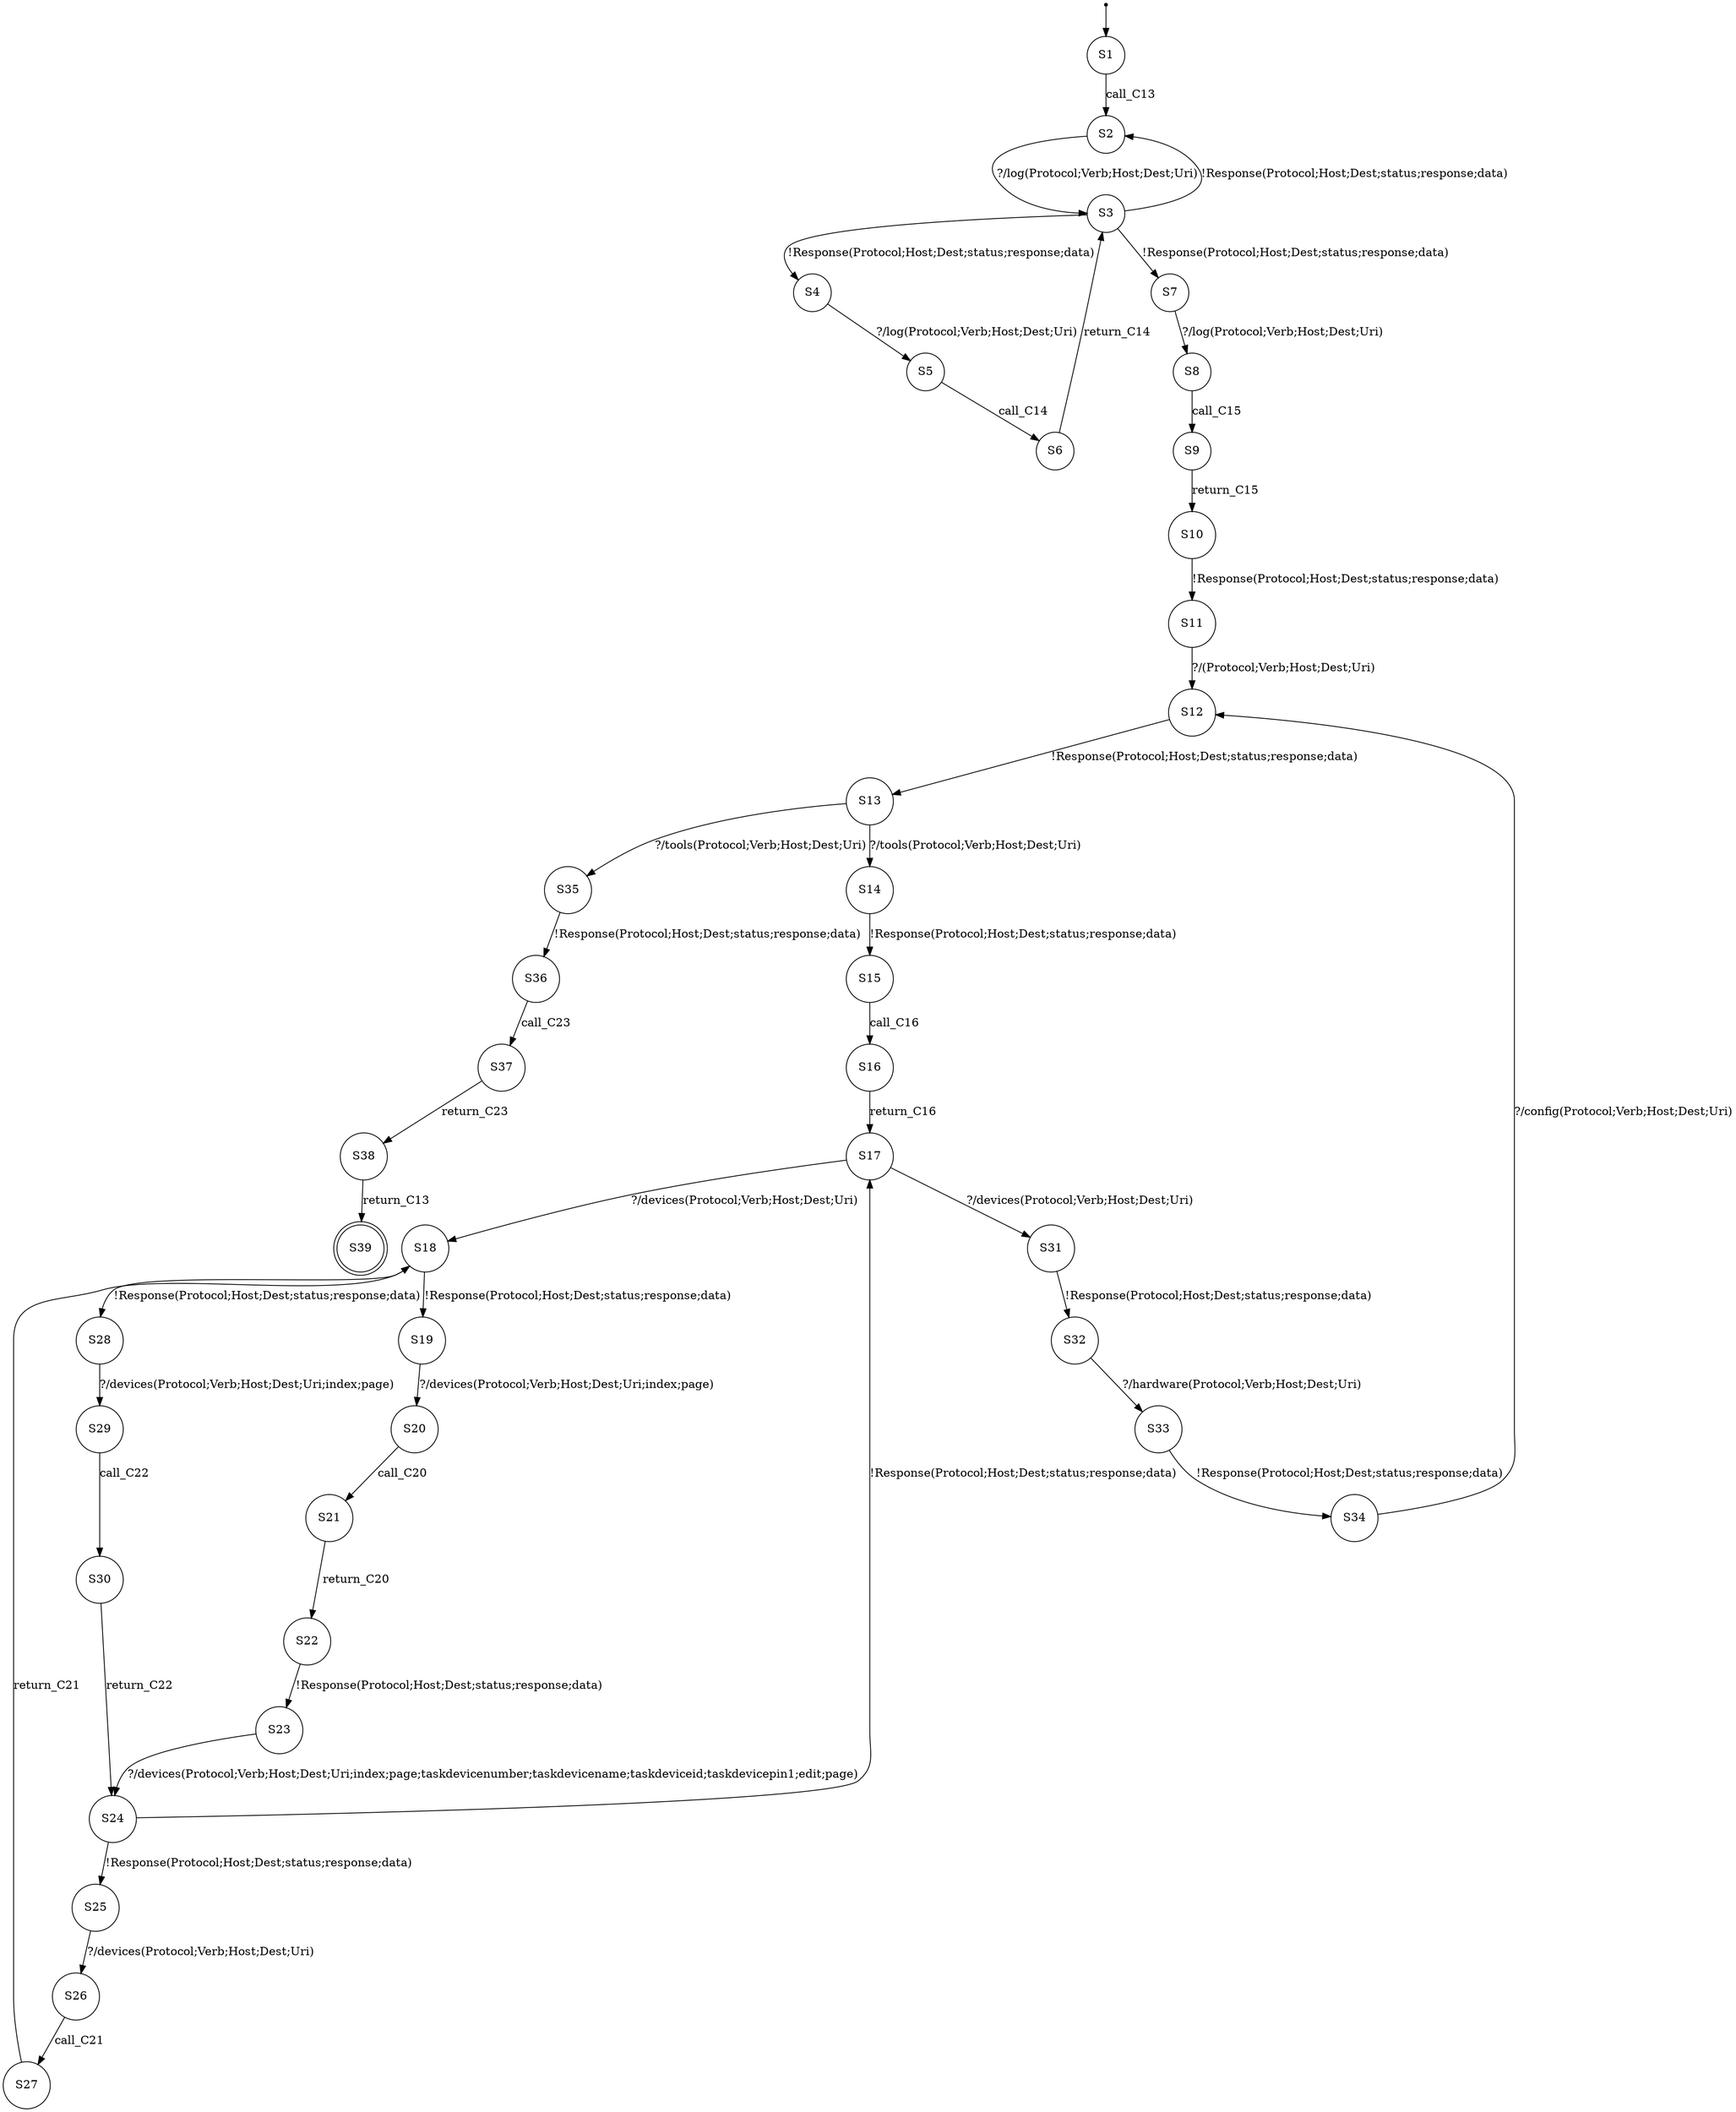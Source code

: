 digraph LTS {
S00[shape=point]
S1[label=S1,shape=circle];
S2[label=S2,shape=circle];
S3[label=S3,shape=circle];
S4[label=S4,shape=circle];
S5[label=S5,shape=circle];
S6[label=S6,shape=circle];
S7[label=S7,shape=circle];
S8[label=S8,shape=circle];
S9[label=S9,shape=circle];
S10[label=S10,shape=circle];
S11[label=S11,shape=circle];
S12[label=S12,shape=circle];
S13[label=S13,shape=circle];
S14[label=S14,shape=circle];
S15[label=S15,shape=circle];
S16[label=S16,shape=circle];
S17[label=S17,shape=circle];
S18[label=S18,shape=circle];
S19[label=S19,shape=circle];
S20[label=S20,shape=circle];
S21[label=S21,shape=circle];
S22[label=S22,shape=circle];
S23[label=S23,shape=circle];
S24[label=S24,shape=circle];
S25[label=S25,shape=circle];
S26[label=S26,shape=circle];
S27[label=S27,shape=circle];
S28[label=S28,shape=circle];
S29[label=S29,shape=circle];
S30[label=S30,shape=circle];
S31[label=S31,shape=circle];
S32[label=S32,shape=circle];
S33[label=S33,shape=circle];
S34[label=S34,shape=circle];
S35[label=S35,shape=circle];
S36[label=S36,shape=circle];
S37[label=S37,shape=circle];
S38[label=S38,shape=circle];
S39[label=S39,shape=doublecircle];
S00 -> S1
S1 -> S2[label ="call_C13"];
S2 -> S3[label ="?/log(Protocol;Verb;Host;Dest;Uri)"];
S3 -> S2[label ="!Response(Protocol;Host;Dest;status;response;data)"];
S3 -> S4[label ="!Response(Protocol;Host;Dest;status;response;data)"];
S3 -> S7[label ="!Response(Protocol;Host;Dest;status;response;data)"];
S4 -> S5[label ="?/log(Protocol;Verb;Host;Dest;Uri)"];
S5 -> S6[label ="call_C14"];
S6 -> S3[label ="return_C14"];
S7 -> S8[label ="?/log(Protocol;Verb;Host;Dest;Uri)"];
S8 -> S9[label ="call_C15"];
S9 -> S10[label ="return_C15"];
S10 -> S11[label ="!Response(Protocol;Host;Dest;status;response;data)"];
S11 -> S12[label ="?/(Protocol;Verb;Host;Dest;Uri)"];
S12 -> S13[label ="!Response(Protocol;Host;Dest;status;response;data)"];
S13 -> S14[label ="?/tools(Protocol;Verb;Host;Dest;Uri)"];
S13 -> S35[label ="?/tools(Protocol;Verb;Host;Dest;Uri)"];
S14 -> S15[label ="!Response(Protocol;Host;Dest;status;response;data)"];
S15 -> S16[label ="call_C16"];
S16 -> S17[label ="return_C16"];
S17 -> S18[label ="?/devices(Protocol;Verb;Host;Dest;Uri)"];
S17 -> S31[label ="?/devices(Protocol;Verb;Host;Dest;Uri)"];
S18 -> S19[label ="!Response(Protocol;Host;Dest;status;response;data)"];
S18 -> S28[label ="!Response(Protocol;Host;Dest;status;response;data)"];
S19 -> S20[label ="?/devices(Protocol;Verb;Host;Dest;Uri;index;page)"];
S20 -> S21[label ="call_C20"];
S21 -> S22[label ="return_C20"];
S22 -> S23[label ="!Response(Protocol;Host;Dest;status;response;data)"];
S23 -> S24[label ="?/devices(Protocol;Verb;Host;Dest;Uri;index;page;taskdevicenumber;taskdevicename;taskdeviceid;taskdevicepin1;edit;page)"];
S24 -> S17[label ="!Response(Protocol;Host;Dest;status;response;data)"];
S24 -> S25[label ="!Response(Protocol;Host;Dest;status;response;data)"];
S25 -> S26[label ="?/devices(Protocol;Verb;Host;Dest;Uri)"];
S26 -> S27[label ="call_C21"];
S27 -> S18[label ="return_C21"];
S28 -> S29[label ="?/devices(Protocol;Verb;Host;Dest;Uri;index;page)"];
S29 -> S30[label ="call_C22"];
S30 -> S24[label ="return_C22"];
S31 -> S32[label ="!Response(Protocol;Host;Dest;status;response;data)"];
S32 -> S33[label ="?/hardware(Protocol;Verb;Host;Dest;Uri)"];
S33 -> S34[label ="!Response(Protocol;Host;Dest;status;response;data)"];
S34 -> S12[label ="?/config(Protocol;Verb;Host;Dest;Uri)"];
S35 -> S36[label ="!Response(Protocol;Host;Dest;status;response;data)"];
S36 -> S37[label ="call_C23"];
S37 -> S38[label ="return_C23"];
S38 -> S39[label ="return_C13"];
}
